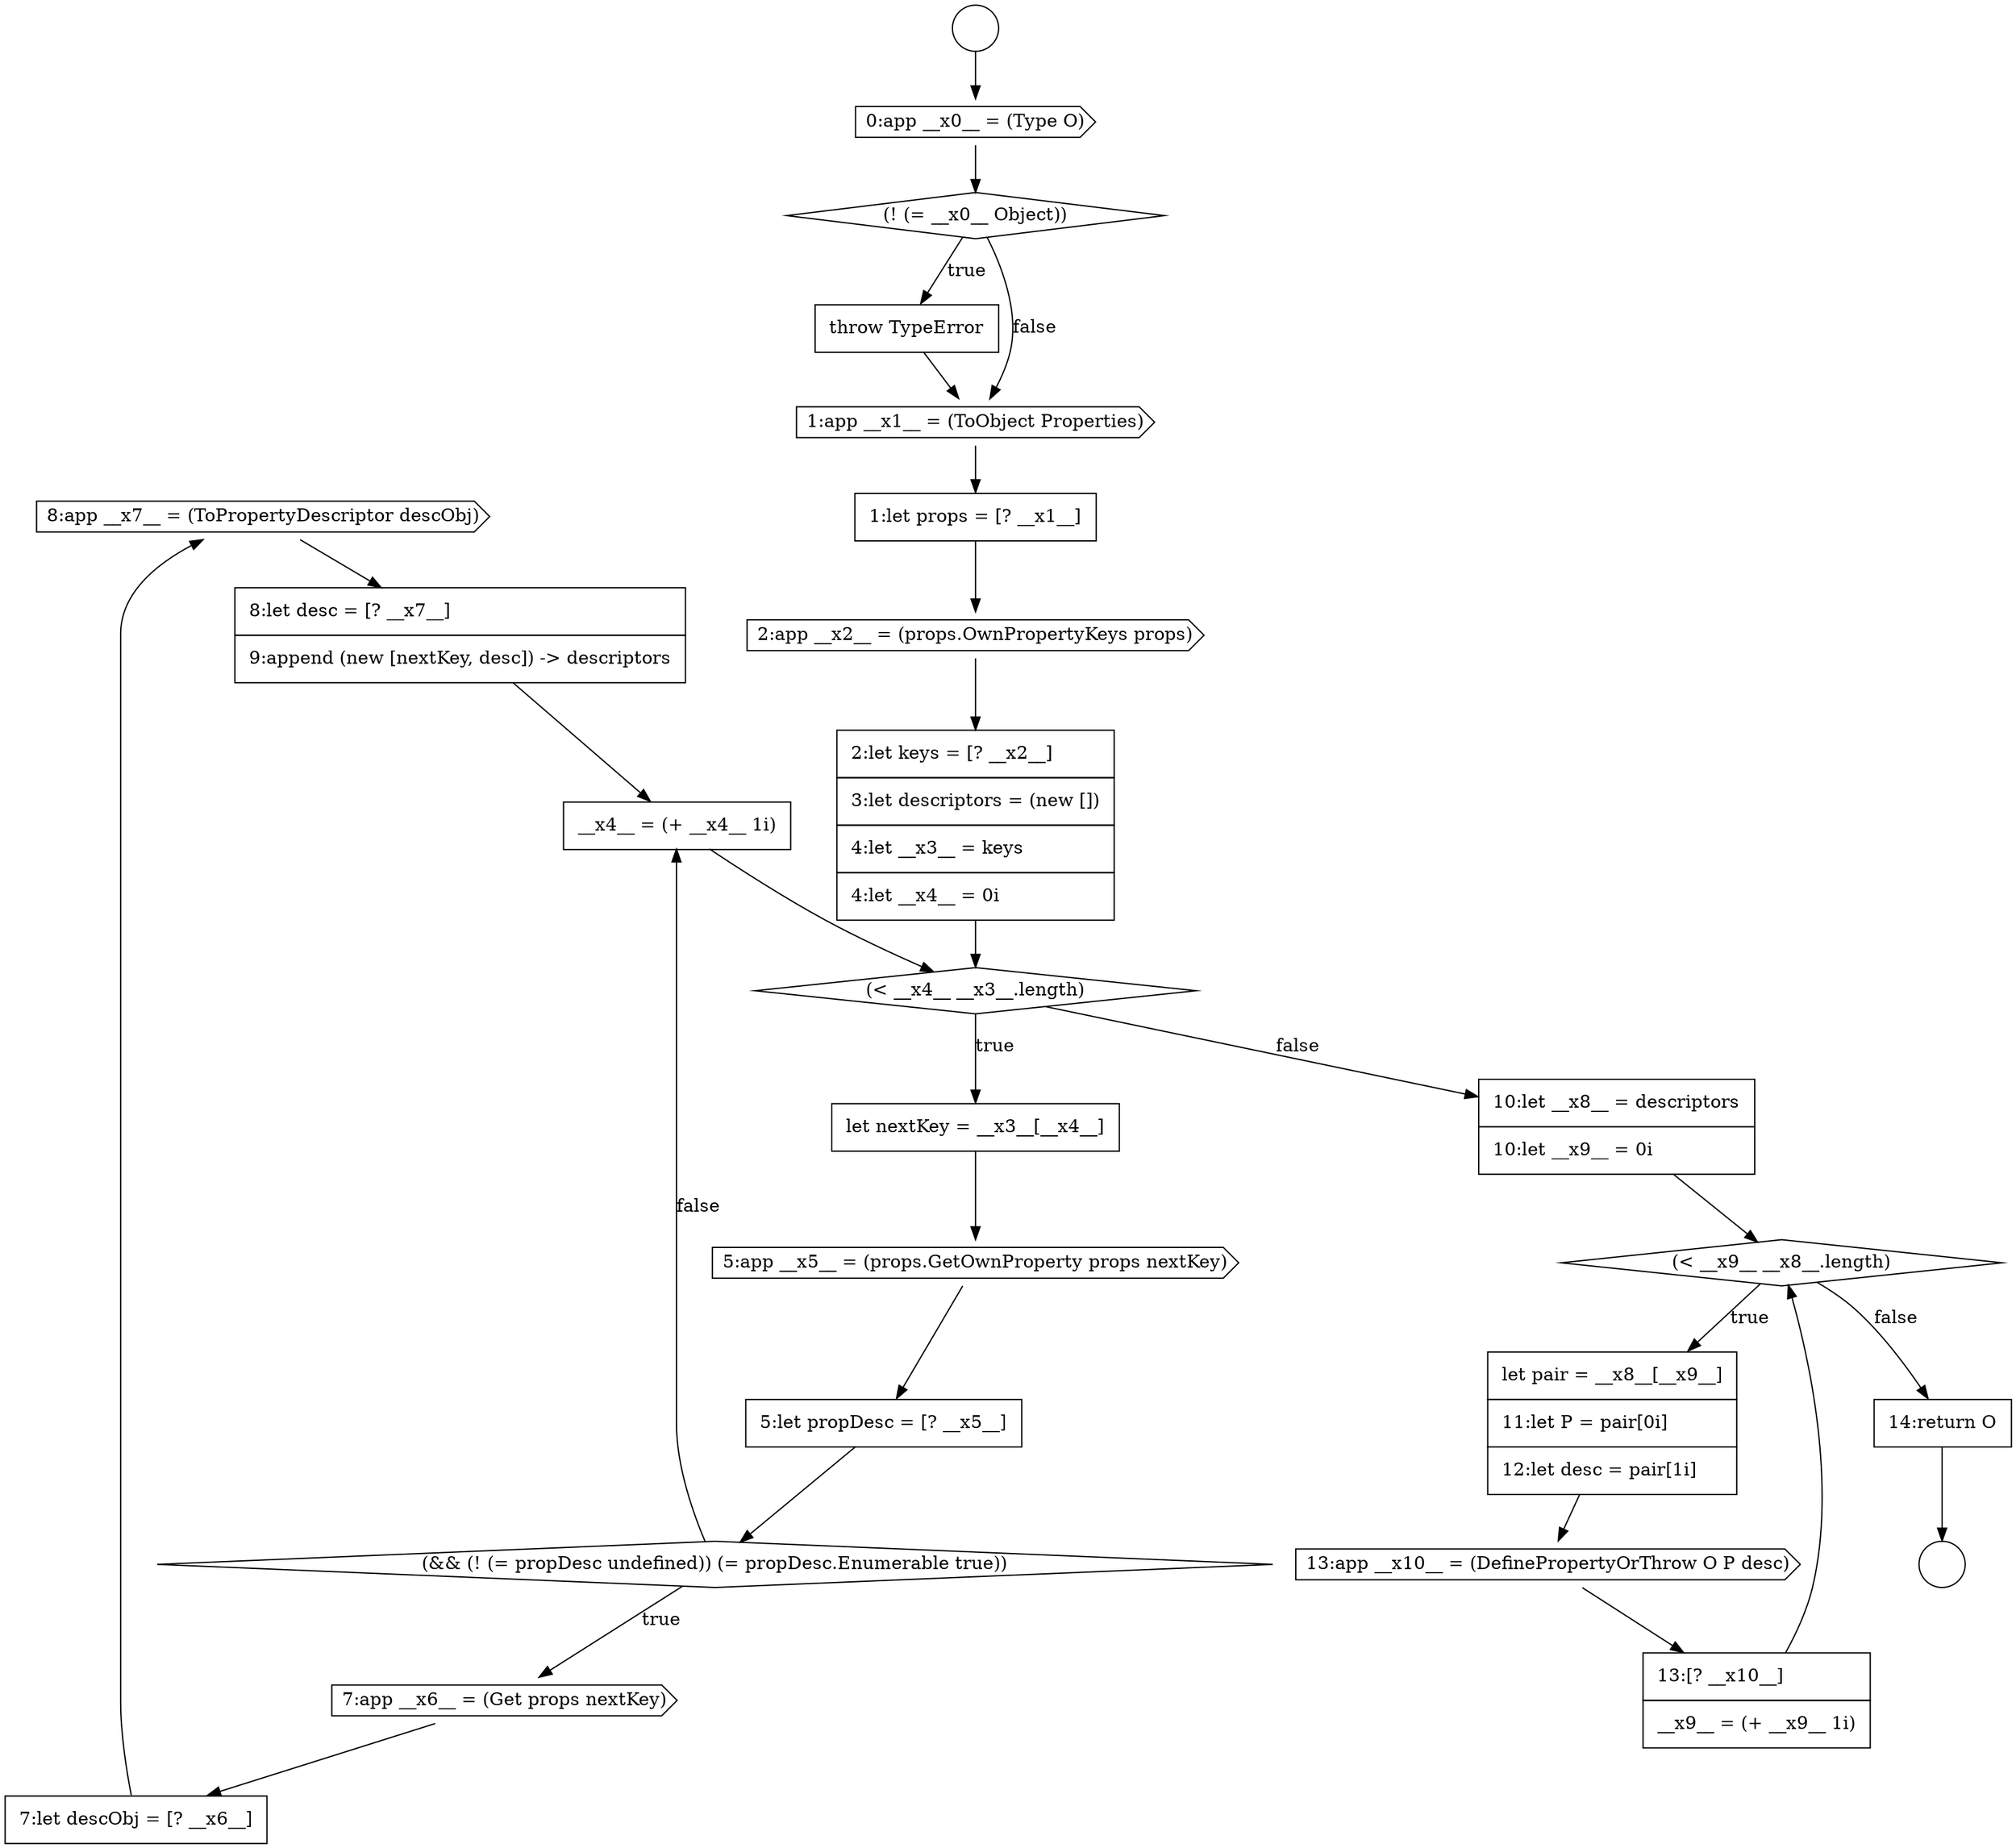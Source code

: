 digraph {
  node10944 [shape=cds, label=<<font color="black">8:app __x7__ = (ToPropertyDescriptor descObj)</font>> color="black" fillcolor="white" style=filled]
  node10940 [shape=none, margin=0, label=<<font color="black">
    <table border="0" cellborder="1" cellspacing="0" cellpadding="10">
      <tr><td align="left">5:let propDesc = [? __x5__]</td></tr>
    </table>
  </font>> color="black" fillcolor="white" style=filled]
  node10935 [shape=cds, label=<<font color="black">2:app __x2__ = (props.OwnPropertyKeys props)</font>> color="black" fillcolor="white" style=filled]
  node10945 [shape=none, margin=0, label=<<font color="black">
    <table border="0" cellborder="1" cellspacing="0" cellpadding="10">
      <tr><td align="left">8:let desc = [? __x7__]</td></tr>
      <tr><td align="left">9:append (new [nextKey, desc]) -&gt; descriptors</td></tr>
    </table>
  </font>> color="black" fillcolor="white" style=filled]
  node10950 [shape=cds, label=<<font color="black">13:app __x10__ = (DefinePropertyOrThrow O P desc)</font>> color="black" fillcolor="white" style=filled]
  node10939 [shape=cds, label=<<font color="black">5:app __x5__ = (props.GetOwnProperty props nextKey)</font>> color="black" fillcolor="white" style=filled]
  node10942 [shape=cds, label=<<font color="black">7:app __x6__ = (Get props nextKey)</font>> color="black" fillcolor="white" style=filled]
  node10930 [shape=cds, label=<<font color="black">0:app __x0__ = (Type O)</font>> color="black" fillcolor="white" style=filled]
  node10952 [shape=none, margin=0, label=<<font color="black">
    <table border="0" cellborder="1" cellspacing="0" cellpadding="10">
      <tr><td align="left">14:return O</td></tr>
    </table>
  </font>> color="black" fillcolor="white" style=filled]
  node10928 [shape=circle label=" " color="black" fillcolor="white" style=filled]
  node10937 [shape=diamond, label=<<font color="black">(&lt; __x4__ __x3__.length)</font>> color="black" fillcolor="white" style=filled]
  node10941 [shape=diamond, label=<<font color="black">(&amp;&amp; (! (= propDesc undefined)) (= propDesc.Enumerable true))</font>> color="black" fillcolor="white" style=filled]
  node10932 [shape=none, margin=0, label=<<font color="black">
    <table border="0" cellborder="1" cellspacing="0" cellpadding="10">
      <tr><td align="left">throw TypeError</td></tr>
    </table>
  </font>> color="black" fillcolor="white" style=filled]
  node10933 [shape=cds, label=<<font color="black">1:app __x1__ = (ToObject Properties)</font>> color="black" fillcolor="white" style=filled]
  node10943 [shape=none, margin=0, label=<<font color="black">
    <table border="0" cellborder="1" cellspacing="0" cellpadding="10">
      <tr><td align="left">7:let descObj = [? __x6__]</td></tr>
    </table>
  </font>> color="black" fillcolor="white" style=filled]
  node10947 [shape=none, margin=0, label=<<font color="black">
    <table border="0" cellborder="1" cellspacing="0" cellpadding="10">
      <tr><td align="left">10:let __x8__ = descriptors</td></tr>
      <tr><td align="left">10:let __x9__ = 0i</td></tr>
    </table>
  </font>> color="black" fillcolor="white" style=filled]
  node10946 [shape=none, margin=0, label=<<font color="black">
    <table border="0" cellborder="1" cellspacing="0" cellpadding="10">
      <tr><td align="left">__x4__ = (+ __x4__ 1i)</td></tr>
    </table>
  </font>> color="black" fillcolor="white" style=filled]
  node10936 [shape=none, margin=0, label=<<font color="black">
    <table border="0" cellborder="1" cellspacing="0" cellpadding="10">
      <tr><td align="left">2:let keys = [? __x2__]</td></tr>
      <tr><td align="left">3:let descriptors = (new [])</td></tr>
      <tr><td align="left">4:let __x3__ = keys</td></tr>
      <tr><td align="left">4:let __x4__ = 0i</td></tr>
    </table>
  </font>> color="black" fillcolor="white" style=filled]
  node10929 [shape=circle label=" " color="black" fillcolor="white" style=filled]
  node10951 [shape=none, margin=0, label=<<font color="black">
    <table border="0" cellborder="1" cellspacing="0" cellpadding="10">
      <tr><td align="left">13:[? __x10__]</td></tr>
      <tr><td align="left">__x9__ = (+ __x9__ 1i)</td></tr>
    </table>
  </font>> color="black" fillcolor="white" style=filled]
  node10948 [shape=diamond, label=<<font color="black">(&lt; __x9__ __x8__.length)</font>> color="black" fillcolor="white" style=filled]
  node10938 [shape=none, margin=0, label=<<font color="black">
    <table border="0" cellborder="1" cellspacing="0" cellpadding="10">
      <tr><td align="left">let nextKey = __x3__[__x4__]</td></tr>
    </table>
  </font>> color="black" fillcolor="white" style=filled]
  node10931 [shape=diamond, label=<<font color="black">(! (= __x0__ Object))</font>> color="black" fillcolor="white" style=filled]
  node10934 [shape=none, margin=0, label=<<font color="black">
    <table border="0" cellborder="1" cellspacing="0" cellpadding="10">
      <tr><td align="left">1:let props = [? __x1__]</td></tr>
    </table>
  </font>> color="black" fillcolor="white" style=filled]
  node10949 [shape=none, margin=0, label=<<font color="black">
    <table border="0" cellborder="1" cellspacing="0" cellpadding="10">
      <tr><td align="left">let pair = __x8__[__x9__]</td></tr>
      <tr><td align="left">11:let P = pair[0i]</td></tr>
      <tr><td align="left">12:let desc = pair[1i]</td></tr>
    </table>
  </font>> color="black" fillcolor="white" style=filled]
  node10932 -> node10933 [ color="black"]
  node10949 -> node10950 [ color="black"]
  node10928 -> node10930 [ color="black"]
  node10941 -> node10942 [label=<<font color="black">true</font>> color="black"]
  node10941 -> node10946 [label=<<font color="black">false</font>> color="black"]
  node10952 -> node10929 [ color="black"]
  node10945 -> node10946 [ color="black"]
  node10939 -> node10940 [ color="black"]
  node10930 -> node10931 [ color="black"]
  node10931 -> node10932 [label=<<font color="black">true</font>> color="black"]
  node10931 -> node10933 [label=<<font color="black">false</font>> color="black"]
  node10947 -> node10948 [ color="black"]
  node10940 -> node10941 [ color="black"]
  node10950 -> node10951 [ color="black"]
  node10948 -> node10949 [label=<<font color="black">true</font>> color="black"]
  node10948 -> node10952 [label=<<font color="black">false</font>> color="black"]
  node10946 -> node10937 [ color="black"]
  node10934 -> node10935 [ color="black"]
  node10942 -> node10943 [ color="black"]
  node10938 -> node10939 [ color="black"]
  node10933 -> node10934 [ color="black"]
  node10943 -> node10944 [ color="black"]
  node10951 -> node10948 [ color="black"]
  node10937 -> node10938 [label=<<font color="black">true</font>> color="black"]
  node10937 -> node10947 [label=<<font color="black">false</font>> color="black"]
  node10935 -> node10936 [ color="black"]
  node10944 -> node10945 [ color="black"]
  node10936 -> node10937 [ color="black"]
}
